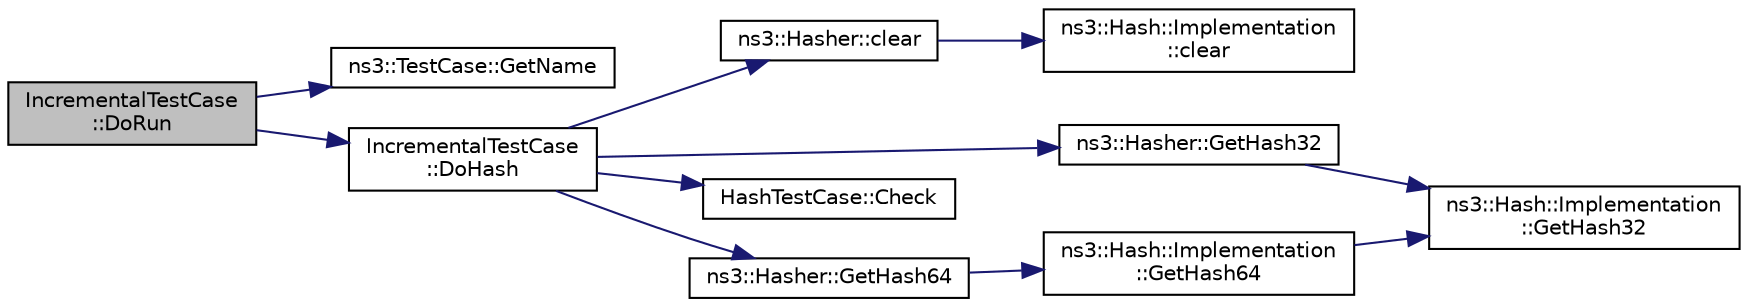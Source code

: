 digraph "IncrementalTestCase::DoRun"
{
  edge [fontname="Helvetica",fontsize="10",labelfontname="Helvetica",labelfontsize="10"];
  node [fontname="Helvetica",fontsize="10",shape=record];
  rankdir="LR";
  Node1 [label="IncrementalTestCase\l::DoRun",height=0.2,width=0.4,color="black", fillcolor="grey75", style="filled", fontcolor="black"];
  Node1 -> Node2 [color="midnightblue",fontsize="10",style="solid"];
  Node2 [label="ns3::TestCase::GetName",height=0.2,width=0.4,color="black", fillcolor="white", style="filled",URL="$dd/d88/classns3_1_1TestCase.html#a28f7bb59669c24dae1c290fc17fc9b62"];
  Node1 -> Node3 [color="midnightblue",fontsize="10",style="solid"];
  Node3 [label="IncrementalTestCase\l::DoHash",height=0.2,width=0.4,color="black", fillcolor="white", style="filled",URL="$d1/d6c/classIncrementalTestCase.html#aaf68c1b2c7547e01d4e8f3aaac196947"];
  Node3 -> Node4 [color="midnightblue",fontsize="10",style="solid"];
  Node4 [label="ns3::Hasher::clear",height=0.2,width=0.4,color="black", fillcolor="white", style="filled",URL="$d3/dea/classns3_1_1Hasher.html#a629108aa89019d84af8b2d85c7185f54"];
  Node4 -> Node5 [color="midnightblue",fontsize="10",style="solid"];
  Node5 [label="ns3::Hash::Implementation\l::clear",height=0.2,width=0.4,color="black", fillcolor="white", style="filled",URL="$df/d47/classns3_1_1Hash_1_1Implementation.html#a5d4e565e4292e8ada991ccc1e28bb3d1"];
  Node3 -> Node6 [color="midnightblue",fontsize="10",style="solid"];
  Node6 [label="ns3::Hasher::GetHash32",height=0.2,width=0.4,color="black", fillcolor="white", style="filled",URL="$d3/dea/classns3_1_1Hasher.html#ae3508556dba4c2f4fc4901a059623117"];
  Node6 -> Node7 [color="midnightblue",fontsize="10",style="solid"];
  Node7 [label="ns3::Hash::Implementation\l::GetHash32",height=0.2,width=0.4,color="black", fillcolor="white", style="filled",URL="$df/d47/classns3_1_1Hash_1_1Implementation.html#a8389694c8a89ec15f4f356ef52fe8891"];
  Node3 -> Node8 [color="midnightblue",fontsize="10",style="solid"];
  Node8 [label="HashTestCase::Check",height=0.2,width=0.4,color="black", fillcolor="white", style="filled",URL="$d2/db3/classHashTestCase.html#a798edd071714c5f3ff76a087622e097c"];
  Node3 -> Node9 [color="midnightblue",fontsize="10",style="solid"];
  Node9 [label="ns3::Hasher::GetHash64",height=0.2,width=0.4,color="black", fillcolor="white", style="filled",URL="$d3/dea/classns3_1_1Hasher.html#a88d83c8f9ae40f84df743b3efae2d9ce"];
  Node9 -> Node10 [color="midnightblue",fontsize="10",style="solid"];
  Node10 [label="ns3::Hash::Implementation\l::GetHash64",height=0.2,width=0.4,color="black", fillcolor="white", style="filled",URL="$df/d47/classns3_1_1Hash_1_1Implementation.html#ae11335959394d22427d81abfa520106a"];
  Node10 -> Node7 [color="midnightblue",fontsize="10",style="solid"];
}
